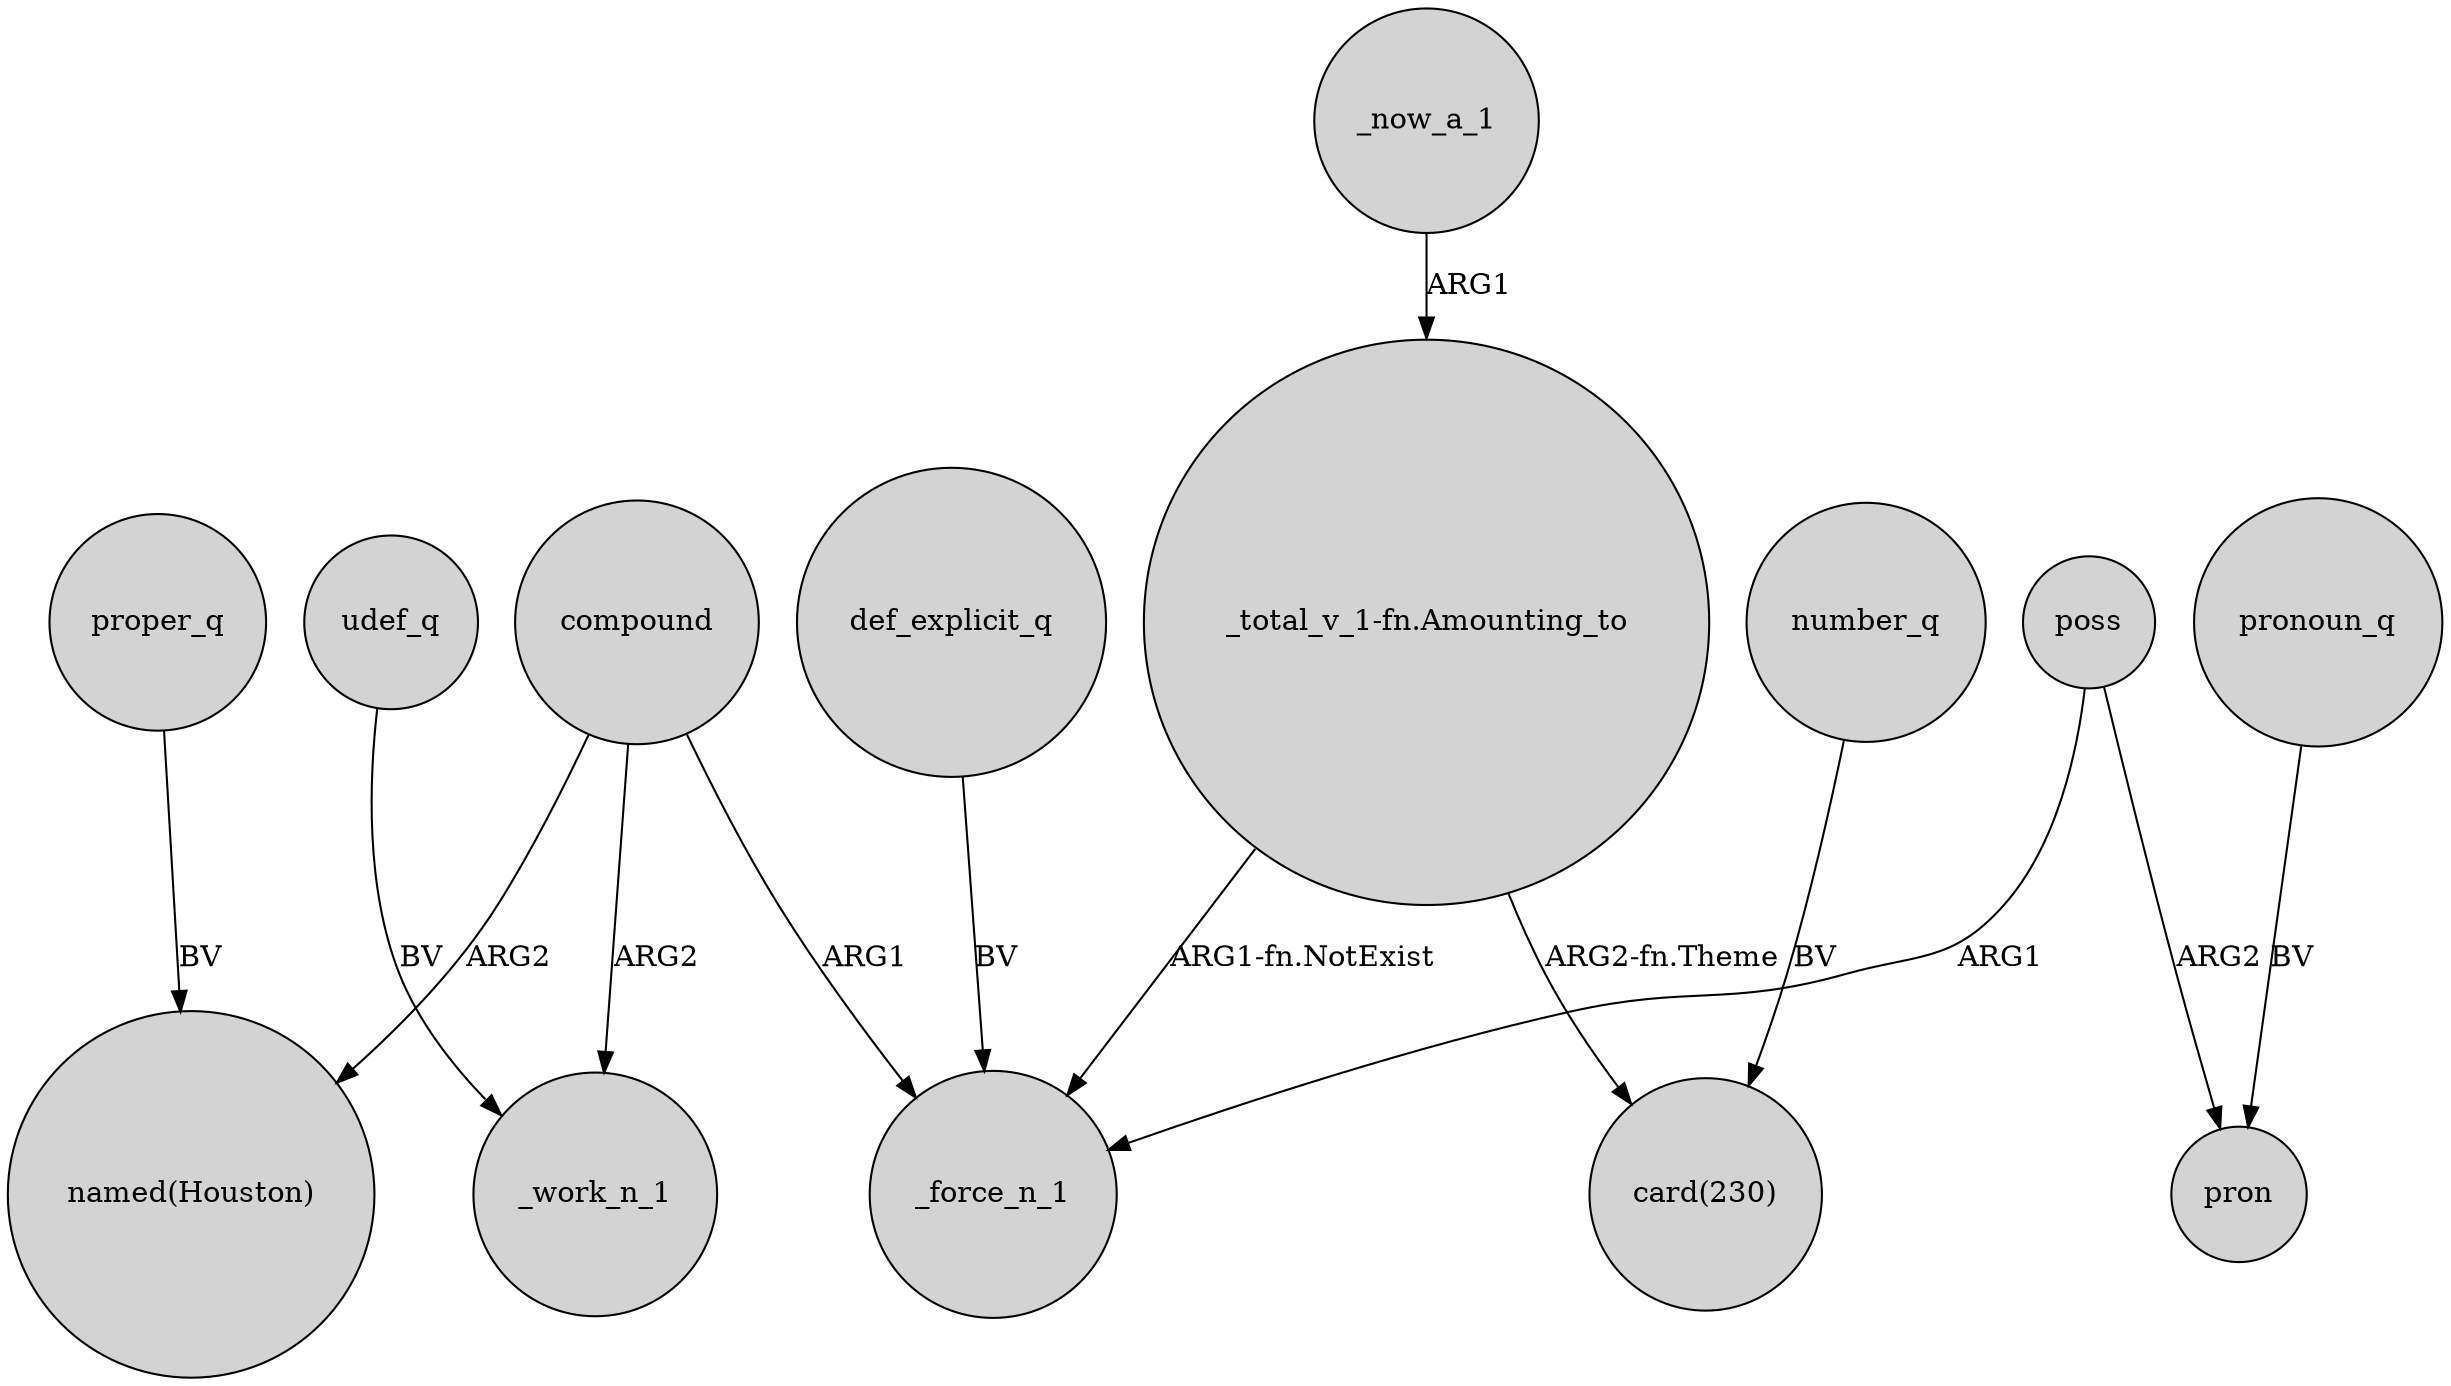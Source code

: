 digraph {
	node [shape=circle style=filled]
	proper_q -> "named(Houston)" [label=BV]
	"_total_v_1-fn.Amounting_to" -> "card(230)" [label="ARG2-fn.Theme"]
	compound -> _work_n_1 [label=ARG2]
	number_q -> "card(230)" [label=BV]
	"_total_v_1-fn.Amounting_to" -> _force_n_1 [label="ARG1-fn.NotExist"]
	poss -> pron [label=ARG2]
	_now_a_1 -> "_total_v_1-fn.Amounting_to" [label=ARG1]
	udef_q -> _work_n_1 [label=BV]
	poss -> _force_n_1 [label=ARG1]
	compound -> _force_n_1 [label=ARG1]
	def_explicit_q -> _force_n_1 [label=BV]
	compound -> "named(Houston)" [label=ARG2]
	pronoun_q -> pron [label=BV]
}
